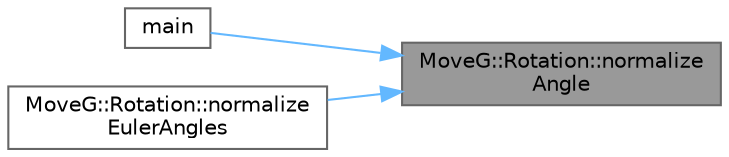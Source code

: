 digraph "MoveG::Rotation::normalizeAngle"
{
 // INTERACTIVE_SVG=YES
 // LATEX_PDF_SIZE
  bgcolor="transparent";
  edge [fontname=Helvetica,fontsize=10,labelfontname=Helvetica,labelfontsize=10];
  node [fontname=Helvetica,fontsize=10,shape=box,height=0.2,width=0.4];
  rankdir="RL";
  Node1 [id="Node000001",label="MoveG::Rotation::normalize\lAngle",height=0.2,width=0.4,color="gray40", fillcolor="grey60", style="filled", fontcolor="black",tooltip="Normalizes an angle to the range [-π, π]."];
  Node1 -> Node2 [id="edge1_Node000001_Node000002",dir="back",color="steelblue1",style="solid",tooltip=" "];
  Node2 [id="Node000002",label="main",height=0.2,width=0.4,color="grey40", fillcolor="white", style="filled",URL="$rotation__example_8cpp.html#ae66f6b31b5ad750f1fe042a706a4e3d4",tooltip=" "];
  Node1 -> Node3 [id="edge2_Node000001_Node000003",dir="back",color="steelblue1",style="solid",tooltip=" "];
  Node3 [id="Node000003",label="MoveG::Rotation::normalize\lEulerAngles",height=0.2,width=0.4,color="grey40", fillcolor="white", style="filled",URL="$classMoveG_1_1Rotation.html#a1ffc745bcf558ba6db09ba94dd1481af",tooltip="Normalizes Euler angles to the range [-π, π]."];
}
